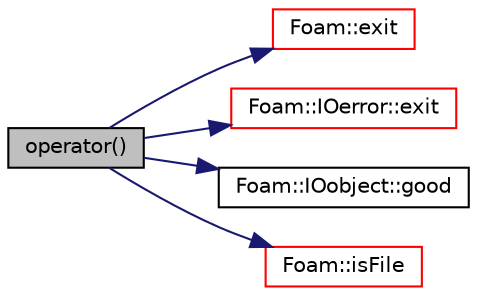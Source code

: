 digraph "operator()"
{
  bgcolor="transparent";
  edge [fontname="Helvetica",fontsize="10",labelfontname="Helvetica",labelfontsize="10"];
  node [fontname="Helvetica",fontsize="10",shape=record];
  rankdir="LR";
  Node212 [label="operator()",height=0.2,width=0.4,color="black", fillcolor="grey75", style="filled", fontcolor="black"];
  Node212 -> Node213 [color="midnightblue",fontsize="10",style="solid",fontname="Helvetica"];
  Node213 [label="Foam::exit",height=0.2,width=0.4,color="red",URL="$a21851.html#a06ca7250d8e89caf05243ec094843642"];
  Node212 -> Node262 [color="midnightblue",fontsize="10",style="solid",fontname="Helvetica"];
  Node262 [label="Foam::IOerror::exit",height=0.2,width=0.4,color="red",URL="$a27201.html#a8e05d3ad7f8730ff9a8bab5360fd7854",tooltip="Exit : can be called for any error to exit program. "];
  Node212 -> Node264 [color="midnightblue",fontsize="10",style="solid",fontname="Helvetica"];
  Node264 [label="Foam::IOobject::good",height=0.2,width=0.4,color="black",URL="$a27249.html#abdcc7f96f487faadc7769afcf58fe992"];
  Node212 -> Node265 [color="midnightblue",fontsize="10",style="solid",fontname="Helvetica"];
  Node265 [label="Foam::isFile",height=0.2,width=0.4,color="red",URL="$a21851.html#a1cf13d004cf482571af182540a8d1526",tooltip="Does the name exist as a FILE in the file system? "];
}
